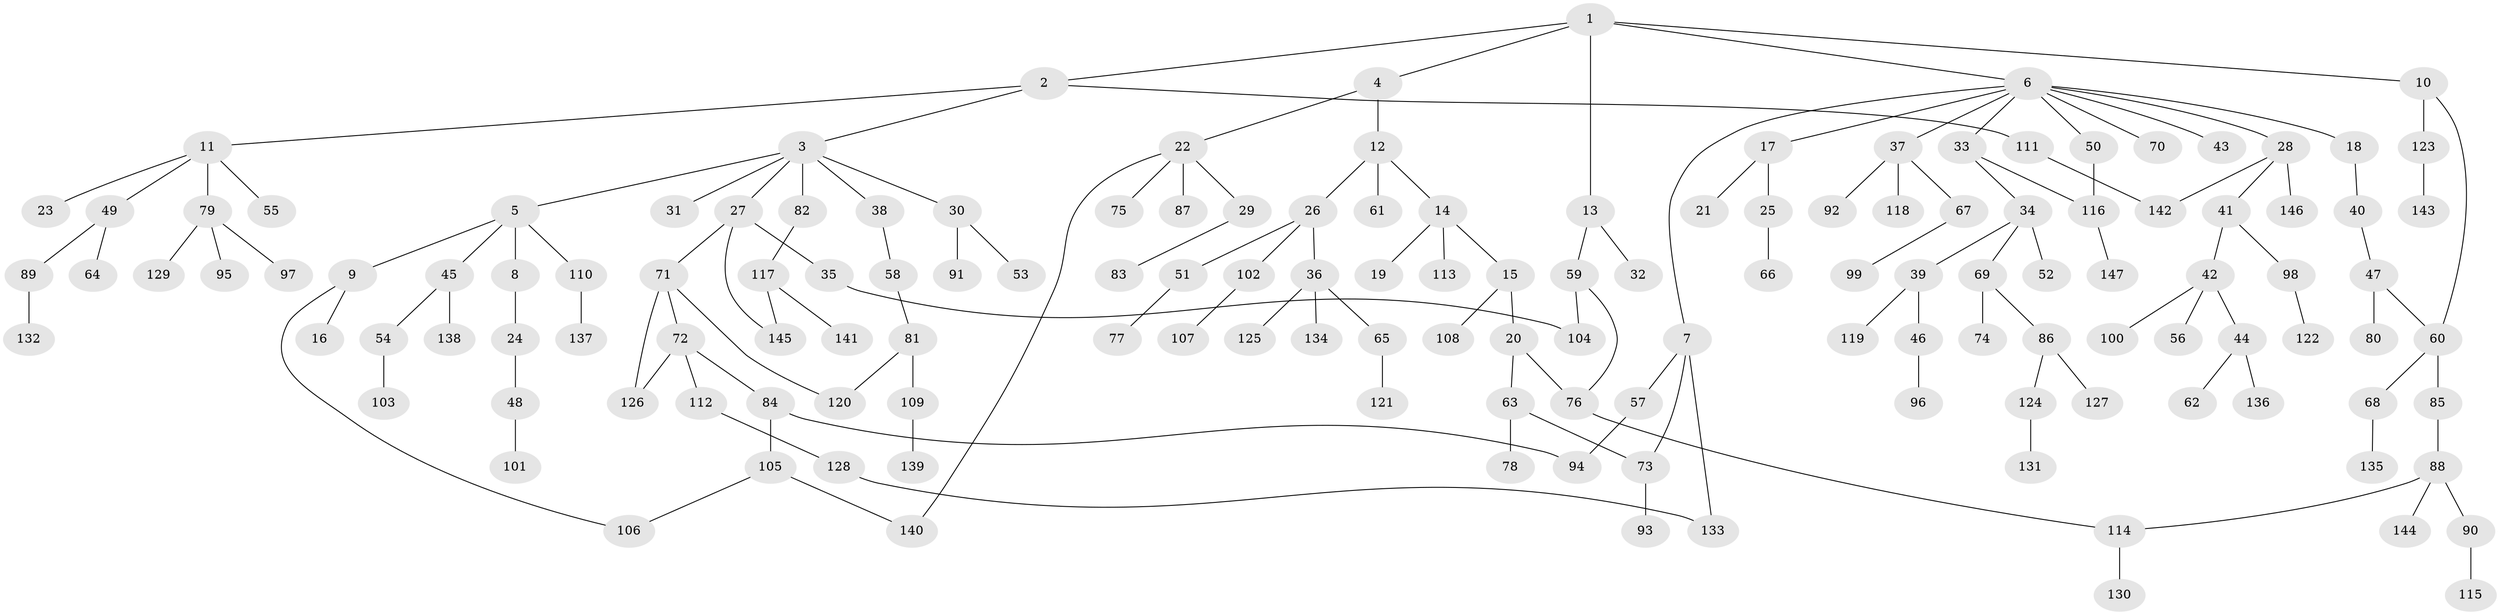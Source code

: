 // Generated by graph-tools (version 1.1) at 2025/13/03/09/25 04:13:28]
// undirected, 147 vertices, 160 edges
graph export_dot {
graph [start="1"]
  node [color=gray90,style=filled];
  1;
  2;
  3;
  4;
  5;
  6;
  7;
  8;
  9;
  10;
  11;
  12;
  13;
  14;
  15;
  16;
  17;
  18;
  19;
  20;
  21;
  22;
  23;
  24;
  25;
  26;
  27;
  28;
  29;
  30;
  31;
  32;
  33;
  34;
  35;
  36;
  37;
  38;
  39;
  40;
  41;
  42;
  43;
  44;
  45;
  46;
  47;
  48;
  49;
  50;
  51;
  52;
  53;
  54;
  55;
  56;
  57;
  58;
  59;
  60;
  61;
  62;
  63;
  64;
  65;
  66;
  67;
  68;
  69;
  70;
  71;
  72;
  73;
  74;
  75;
  76;
  77;
  78;
  79;
  80;
  81;
  82;
  83;
  84;
  85;
  86;
  87;
  88;
  89;
  90;
  91;
  92;
  93;
  94;
  95;
  96;
  97;
  98;
  99;
  100;
  101;
  102;
  103;
  104;
  105;
  106;
  107;
  108;
  109;
  110;
  111;
  112;
  113;
  114;
  115;
  116;
  117;
  118;
  119;
  120;
  121;
  122;
  123;
  124;
  125;
  126;
  127;
  128;
  129;
  130;
  131;
  132;
  133;
  134;
  135;
  136;
  137;
  138;
  139;
  140;
  141;
  142;
  143;
  144;
  145;
  146;
  147;
  1 -- 2;
  1 -- 4;
  1 -- 6;
  1 -- 10;
  1 -- 13;
  2 -- 3;
  2 -- 11;
  2 -- 111;
  3 -- 5;
  3 -- 27;
  3 -- 30;
  3 -- 31;
  3 -- 38;
  3 -- 82;
  4 -- 12;
  4 -- 22;
  5 -- 8;
  5 -- 9;
  5 -- 45;
  5 -- 110;
  6 -- 7;
  6 -- 17;
  6 -- 18;
  6 -- 28;
  6 -- 33;
  6 -- 37;
  6 -- 43;
  6 -- 50;
  6 -- 70;
  7 -- 57;
  7 -- 73;
  7 -- 133;
  8 -- 24;
  9 -- 16;
  9 -- 106;
  10 -- 60;
  10 -- 123;
  11 -- 23;
  11 -- 49;
  11 -- 55;
  11 -- 79;
  12 -- 14;
  12 -- 26;
  12 -- 61;
  13 -- 32;
  13 -- 59;
  14 -- 15;
  14 -- 19;
  14 -- 113;
  15 -- 20;
  15 -- 108;
  17 -- 21;
  17 -- 25;
  18 -- 40;
  20 -- 63;
  20 -- 76;
  22 -- 29;
  22 -- 75;
  22 -- 87;
  22 -- 140;
  24 -- 48;
  25 -- 66;
  26 -- 36;
  26 -- 51;
  26 -- 102;
  27 -- 35;
  27 -- 71;
  27 -- 145;
  28 -- 41;
  28 -- 142;
  28 -- 146;
  29 -- 83;
  30 -- 53;
  30 -- 91;
  33 -- 34;
  33 -- 116;
  34 -- 39;
  34 -- 52;
  34 -- 69;
  35 -- 104;
  36 -- 65;
  36 -- 125;
  36 -- 134;
  37 -- 67;
  37 -- 92;
  37 -- 118;
  38 -- 58;
  39 -- 46;
  39 -- 119;
  40 -- 47;
  41 -- 42;
  41 -- 98;
  42 -- 44;
  42 -- 56;
  42 -- 100;
  44 -- 62;
  44 -- 136;
  45 -- 54;
  45 -- 138;
  46 -- 96;
  47 -- 80;
  47 -- 60;
  48 -- 101;
  49 -- 64;
  49 -- 89;
  50 -- 116;
  51 -- 77;
  54 -- 103;
  57 -- 94;
  58 -- 81;
  59 -- 76;
  59 -- 104;
  60 -- 68;
  60 -- 85;
  63 -- 73;
  63 -- 78;
  65 -- 121;
  67 -- 99;
  68 -- 135;
  69 -- 74;
  69 -- 86;
  71 -- 72;
  71 -- 120;
  71 -- 126;
  72 -- 84;
  72 -- 112;
  72 -- 126;
  73 -- 93;
  76 -- 114;
  79 -- 95;
  79 -- 97;
  79 -- 129;
  81 -- 109;
  81 -- 120;
  82 -- 117;
  84 -- 94;
  84 -- 105;
  85 -- 88;
  86 -- 124;
  86 -- 127;
  88 -- 90;
  88 -- 144;
  88 -- 114;
  89 -- 132;
  90 -- 115;
  98 -- 122;
  102 -- 107;
  105 -- 140;
  105 -- 106;
  109 -- 139;
  110 -- 137;
  111 -- 142;
  112 -- 128;
  114 -- 130;
  116 -- 147;
  117 -- 141;
  117 -- 145;
  123 -- 143;
  124 -- 131;
  128 -- 133;
}
